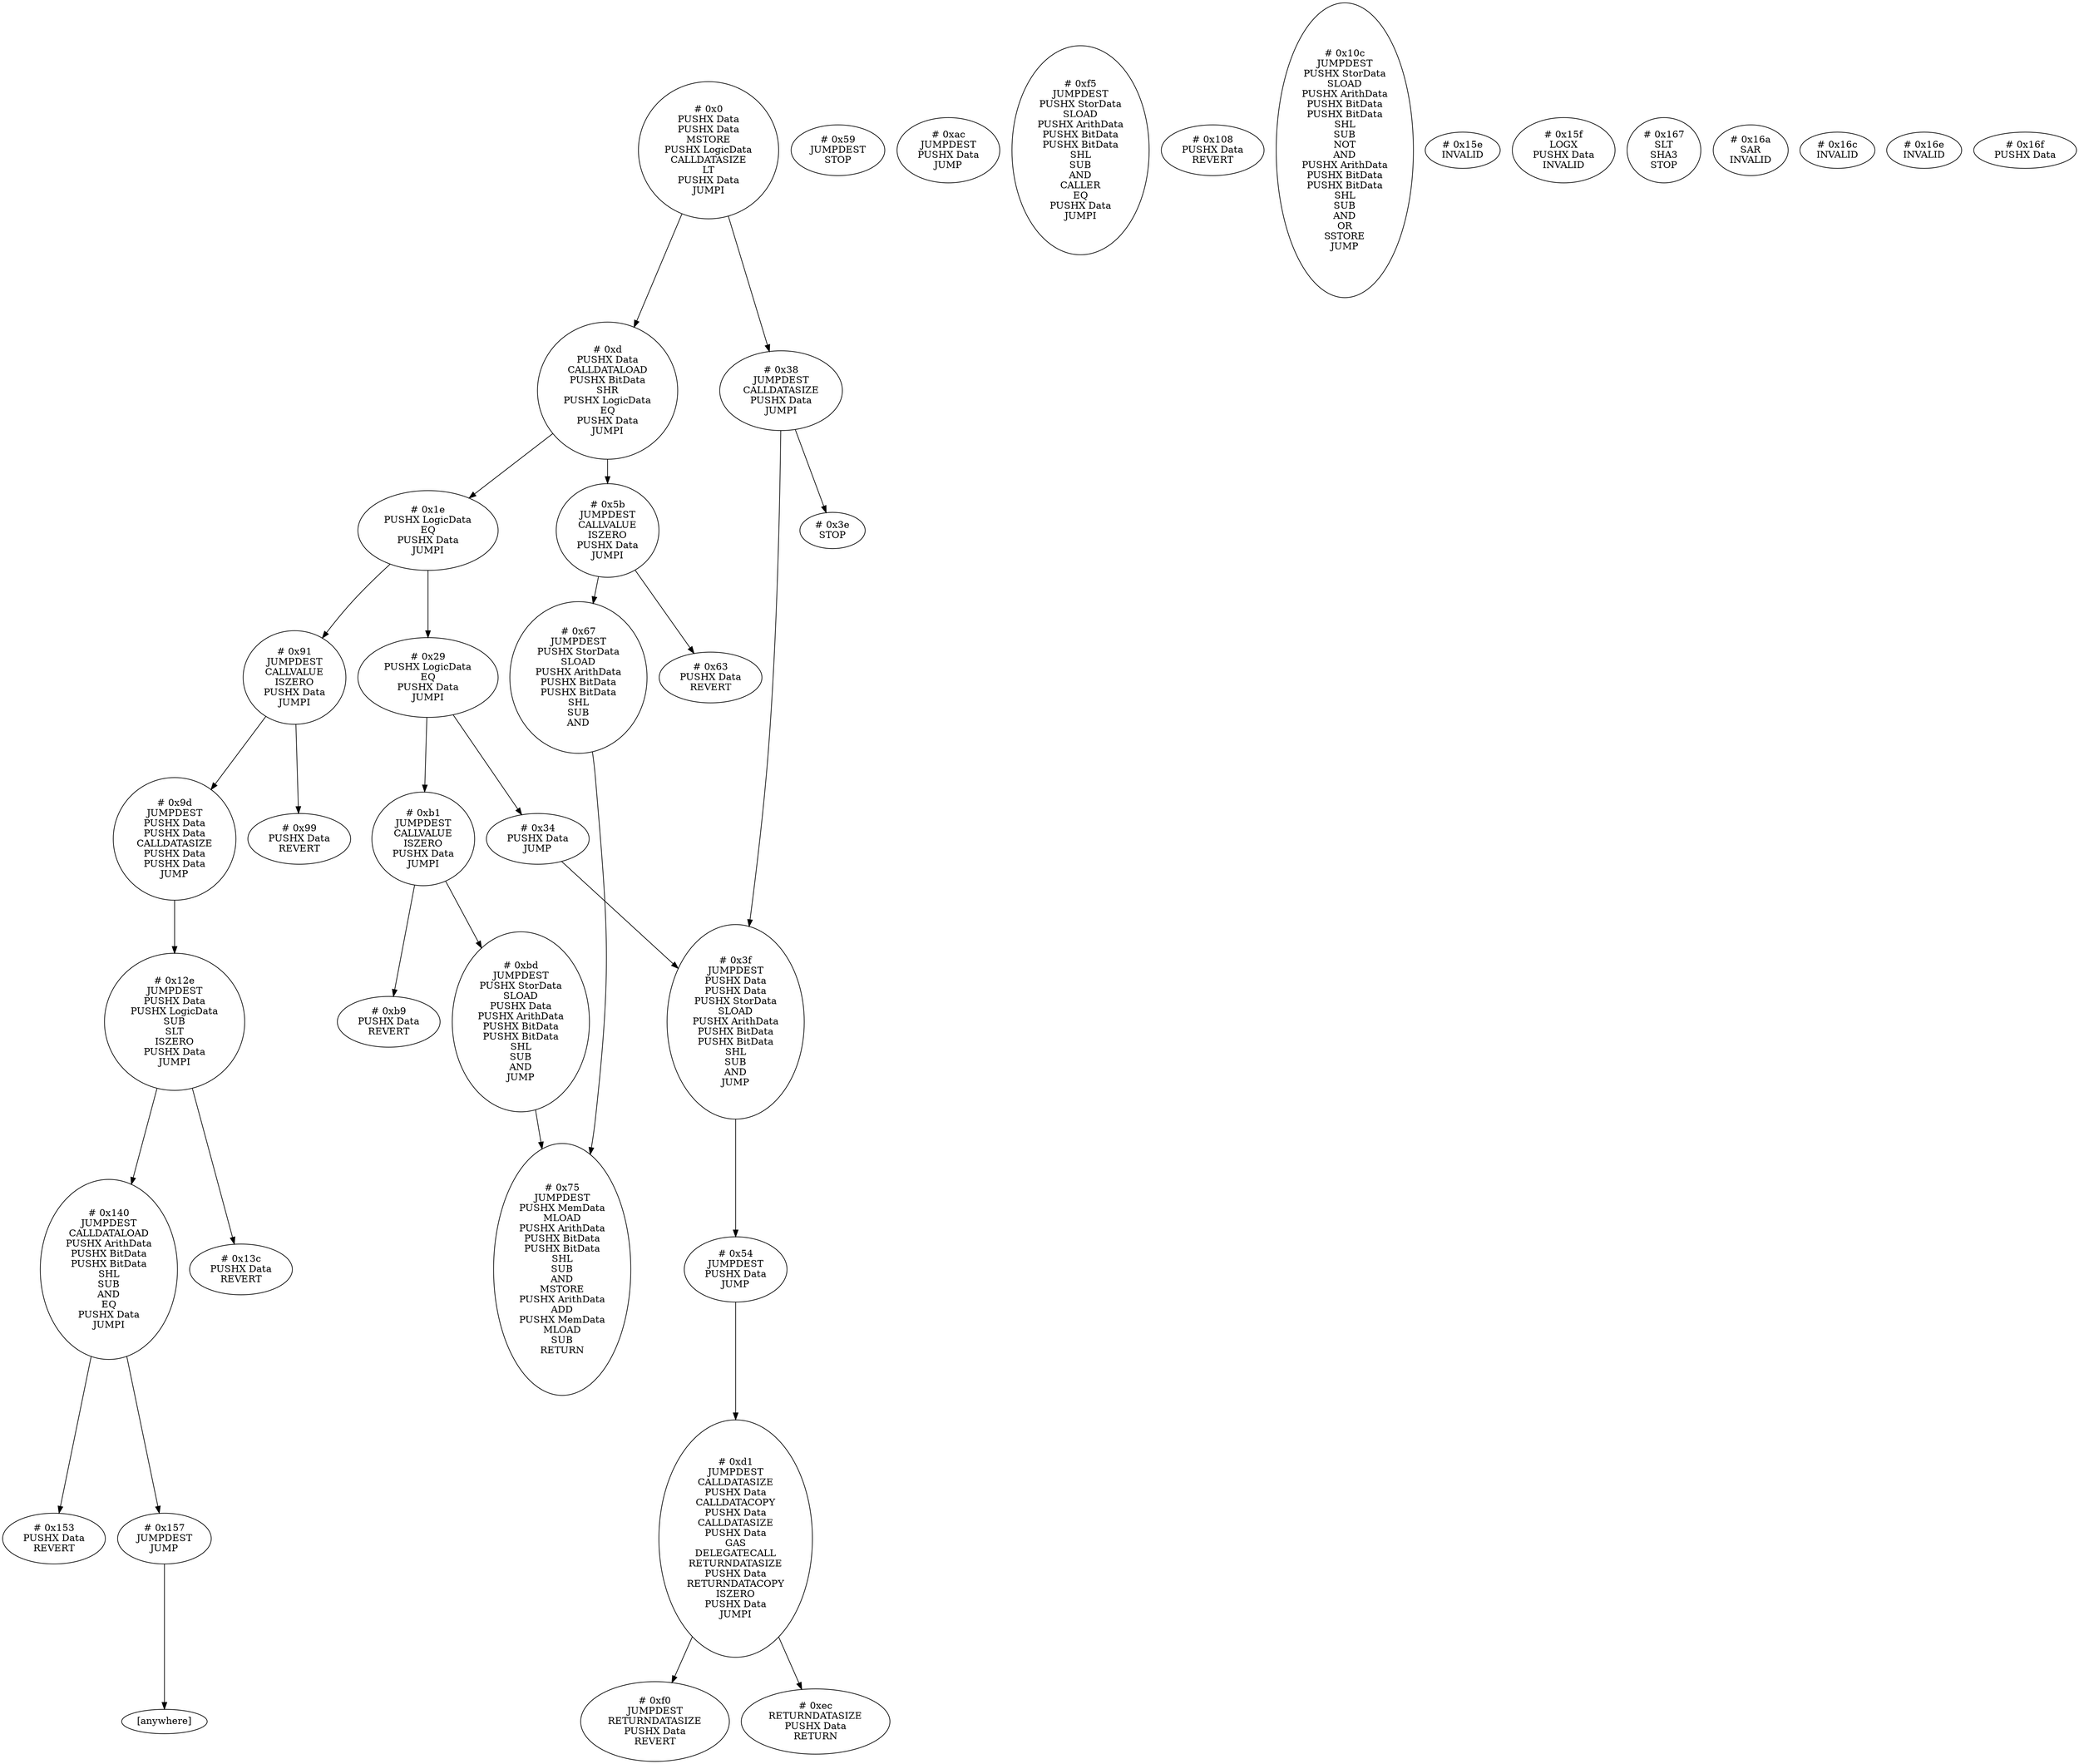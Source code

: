 /* Generated by GvGen v.1.0 (https://www.github.com/stricaud/gvgen) */

digraph G {
compound=true;
   node1 [label="[anywhere]"];
   node2 [label="# 0x0
PUSHX Data
PUSHX Data
MSTORE
PUSHX LogicData
CALLDATASIZE
LT
PUSHX Data
JUMPI
"];
   node3 [label="# 0xd
PUSHX Data
CALLDATALOAD
PUSHX BitData
SHR
PUSHX LogicData
EQ
PUSHX Data
JUMPI
"];
   node4 [label="# 0x1e
PUSHX LogicData
EQ
PUSHX Data
JUMPI
"];
   node5 [label="# 0x29
PUSHX LogicData
EQ
PUSHX Data
JUMPI
"];
   node6 [label="# 0x34
PUSHX Data
JUMP
"];
   node7 [label="# 0x38
JUMPDEST
CALLDATASIZE
PUSHX Data
JUMPI
"];
   node8 [label="# 0x3e
STOP
"];
   node9 [label="# 0x3f
JUMPDEST
PUSHX Data
PUSHX Data
PUSHX StorData
SLOAD
PUSHX ArithData
PUSHX BitData
PUSHX BitData
SHL
SUB
AND
JUMP
"];
   node10 [label="# 0x54
JUMPDEST
PUSHX Data
JUMP
"];
   node11 [label="# 0x59
JUMPDEST
STOP
"];
   node12 [label="# 0x5b
JUMPDEST
CALLVALUE
ISZERO
PUSHX Data
JUMPI
"];
   node13 [label="# 0x63
PUSHX Data
REVERT
"];
   node14 [label="# 0x67
JUMPDEST
PUSHX StorData
SLOAD
PUSHX ArithData
PUSHX BitData
PUSHX BitData
SHL
SUB
AND
"];
   node15 [label="# 0x75
JUMPDEST
PUSHX MemData
MLOAD
PUSHX ArithData
PUSHX BitData
PUSHX BitData
SHL
SUB
AND
MSTORE
PUSHX ArithData
ADD
PUSHX MemData
MLOAD
SUB
RETURN
"];
   node16 [label="# 0x91
JUMPDEST
CALLVALUE
ISZERO
PUSHX Data
JUMPI
"];
   node17 [label="# 0x99
PUSHX Data
REVERT
"];
   node18 [label="# 0x9d
JUMPDEST
PUSHX Data
PUSHX Data
CALLDATASIZE
PUSHX Data
PUSHX Data
JUMP
"];
   node19 [label="# 0xac
JUMPDEST
PUSHX Data
JUMP
"];
   node20 [label="# 0xb1
JUMPDEST
CALLVALUE
ISZERO
PUSHX Data
JUMPI
"];
   node21 [label="# 0xb9
PUSHX Data
REVERT
"];
   node22 [label="# 0xbd
JUMPDEST
PUSHX StorData
SLOAD
PUSHX Data
PUSHX ArithData
PUSHX BitData
PUSHX BitData
SHL
SUB
AND
JUMP
"];
   node23 [label="# 0xd1
JUMPDEST
CALLDATASIZE
PUSHX Data
CALLDATACOPY
PUSHX Data
CALLDATASIZE
PUSHX Data
GAS
DELEGATECALL
RETURNDATASIZE
PUSHX Data
RETURNDATACOPY
ISZERO
PUSHX Data
JUMPI
"];
   node24 [label="# 0xec
RETURNDATASIZE
PUSHX Data
RETURN
"];
   node25 [label="# 0xf0
JUMPDEST
RETURNDATASIZE
PUSHX Data
REVERT
"];
   node26 [label="# 0xf5
JUMPDEST
PUSHX StorData
SLOAD
PUSHX ArithData
PUSHX BitData
PUSHX BitData
SHL
SUB
AND
CALLER
EQ
PUSHX Data
JUMPI
"];
   node27 [label="# 0x108
PUSHX Data
REVERT
"];
   node28 [label="# 0x10c
JUMPDEST
PUSHX StorData
SLOAD
PUSHX ArithData
PUSHX BitData
PUSHX BitData
SHL
SUB
NOT
AND
PUSHX ArithData
PUSHX BitData
PUSHX BitData
SHL
SUB
AND
OR
SSTORE
JUMP
"];
   node29 [label="# 0x12e
JUMPDEST
PUSHX Data
PUSHX LogicData
SUB
SLT
ISZERO
PUSHX Data
JUMPI
"];
   node30 [label="# 0x13c
PUSHX Data
REVERT
"];
   node31 [label="# 0x140
JUMPDEST
CALLDATALOAD
PUSHX ArithData
PUSHX BitData
PUSHX BitData
SHL
SUB
AND
EQ
PUSHX Data
JUMPI
"];
   node32 [label="# 0x153
PUSHX Data
REVERT
"];
   node33 [label="# 0x157
JUMPDEST
JUMP
"];
   node34 [label="# 0x15e
INVALID
"];
   node35 [label="# 0x15f
LOGX
PUSHX Data
INVALID
"];
   node36 [label="# 0x167
SLT
SHA3
STOP
"];
   node37 [label="# 0x16a
SAR
INVALID
"];
   node38 [label="# 0x16c
INVALID
"];
   node39 [label="# 0x16e
INVALID
"];
   node40 [label="# 0x16f
PUSHX Data
"];
node2->node7;
node2->node3;
node3->node12;
node3->node4;
node4->node16;
node4->node5;
node5->node20;
node5->node6;
node6->node9;
node7->node9;
node7->node8;
node9->node10;
node10->node23;
node12->node14;
node12->node13;
node14->node15;
node16->node18;
node16->node17;
node18->node29;
node20->node22;
node20->node21;
node22->node15;
node23->node25;
node23->node24;
node29->node31;
node29->node30;
node31->node33;
node31->node32;
node33->node1;
}
